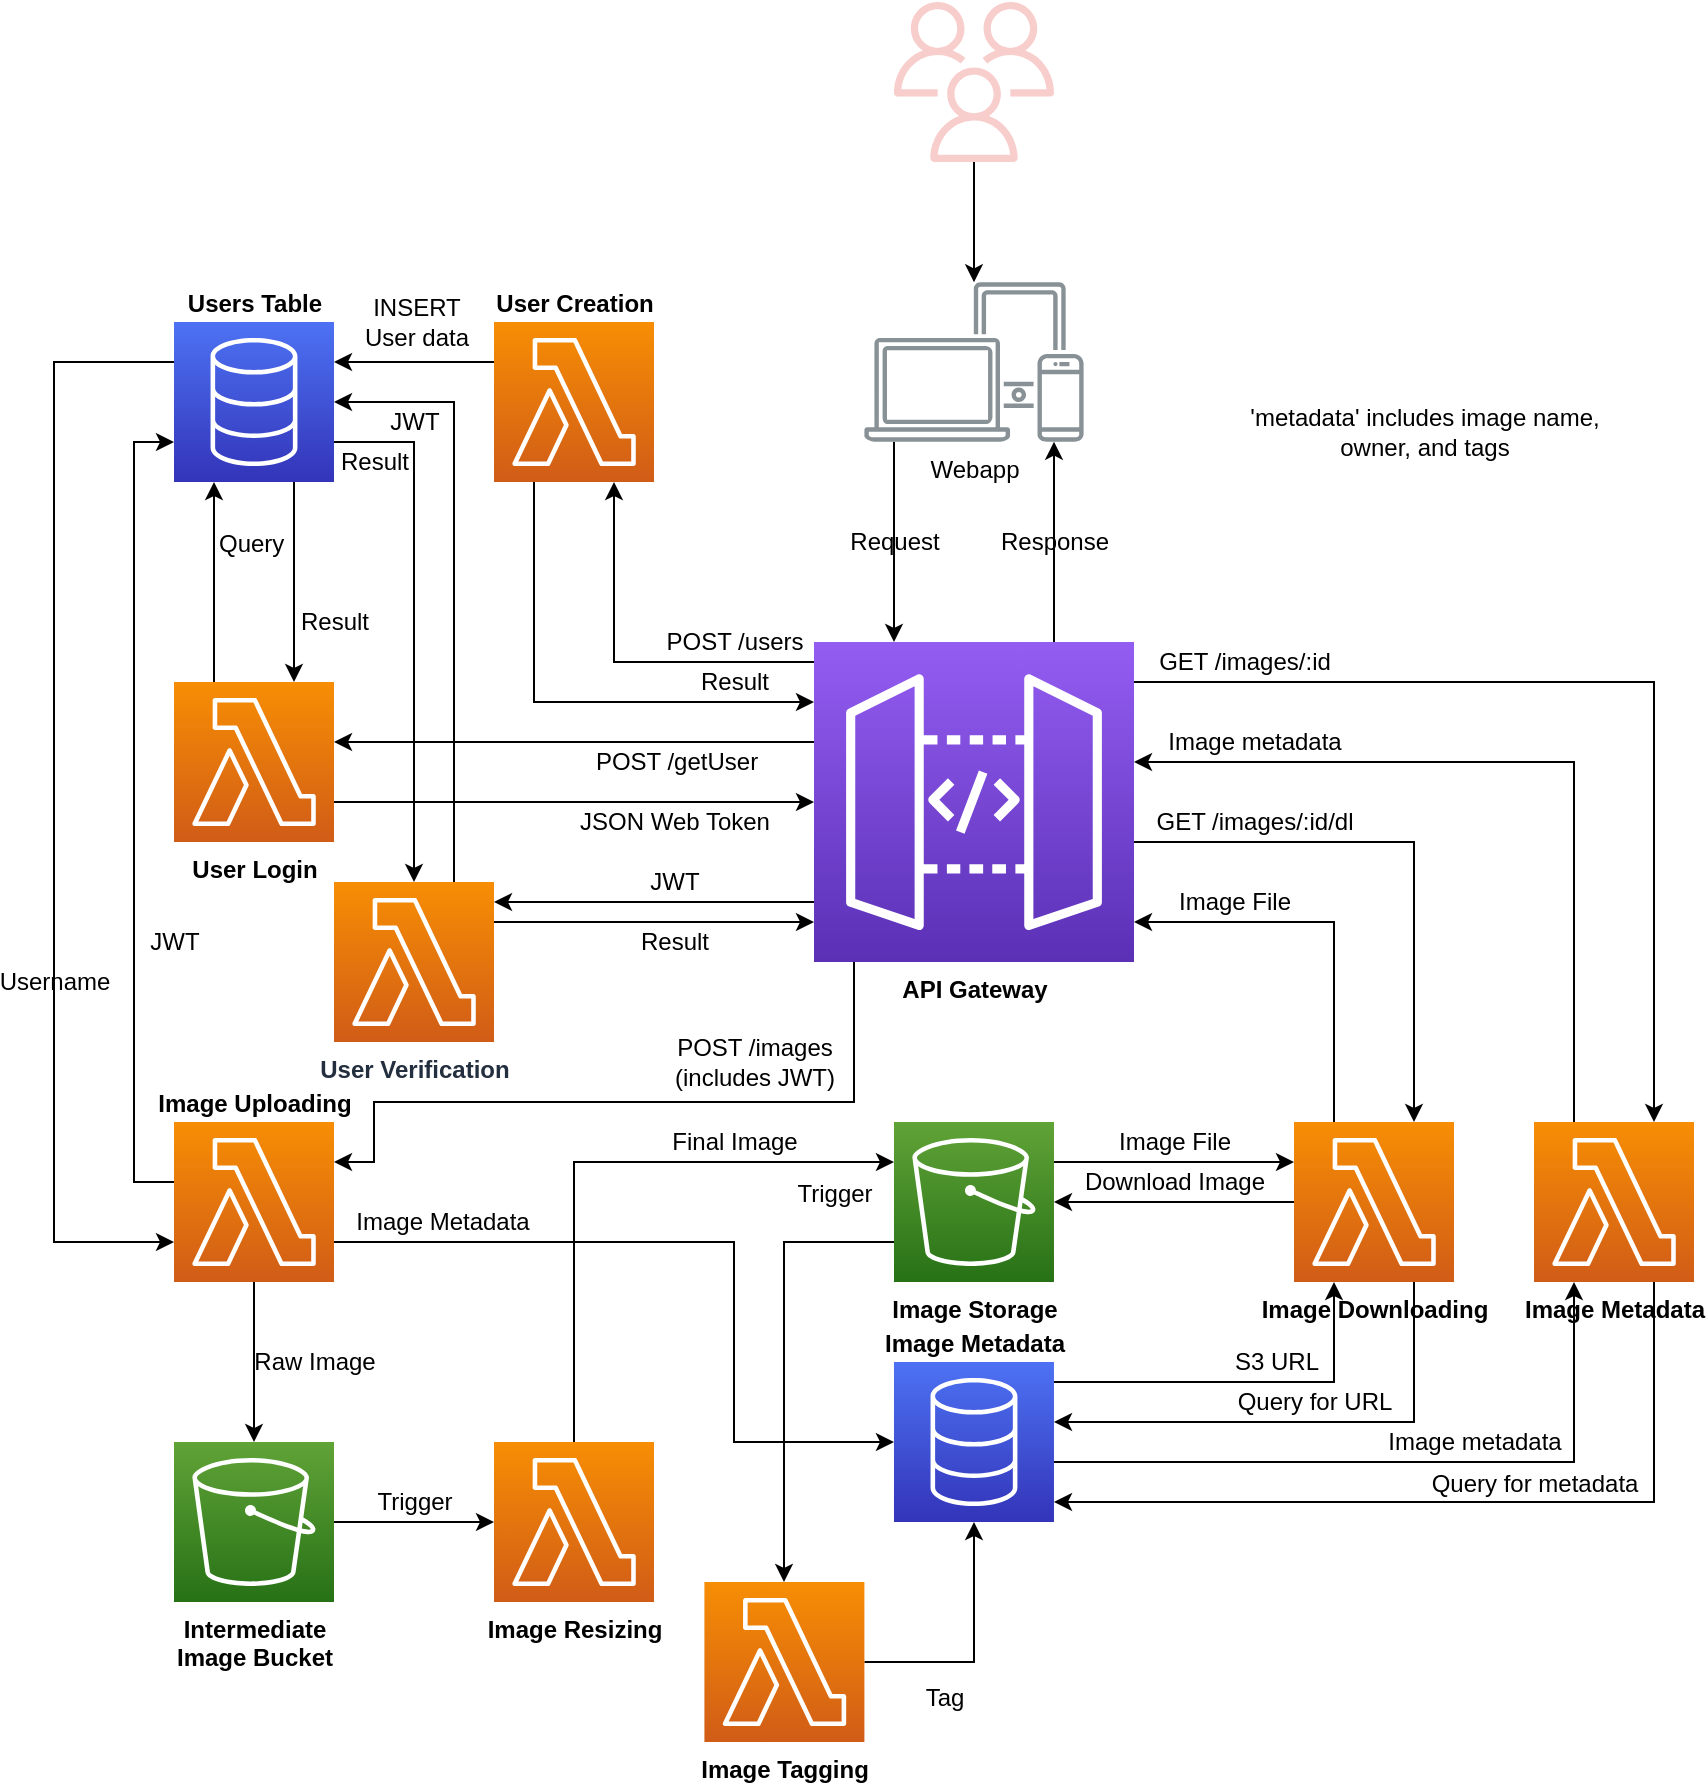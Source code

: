 <mxfile version="12.9.9" type="device"><diagram id="7Du69-jVNX1Y7vIBO8Hc" name="Page-1"><mxGraphModel dx="2488" dy="974" grid="1" gridSize="10" guides="1" tooltips="1" connect="1" arrows="1" fold="1" page="1" pageScale="1" pageWidth="850" pageHeight="1100" math="0" shadow="0"><root><mxCell id="0"/><mxCell id="1" parent="0"/><mxCell id="g-Wvfsp9R6SnlQRHuXe3-6" style="edgeStyle=orthogonalEdgeStyle;rounded=0;orthogonalLoop=1;jettySize=auto;html=1;fontColor=#000000;labelBackgroundColor=none;" parent="1" source="g-Wvfsp9R6SnlQRHuXe3-1" target="g-Wvfsp9R6SnlQRHuXe3-3" edge="1"><mxGeometry relative="1" as="geometry"><Array as="points"><mxPoint x="480" y="270"/><mxPoint x="480" y="270"/></Array></mxGeometry></mxCell><mxCell id="g-Wvfsp9R6SnlQRHuXe3-8" value="Response" style="text;html=1;align=center;verticalAlign=middle;resizable=0;points=[];labelBackgroundColor=none;fontColor=#000000;" parent="g-Wvfsp9R6SnlQRHuXe3-6" vertex="1" connectable="0"><mxGeometry x="0.238" y="-1" relative="1" as="geometry"><mxPoint x="-1" y="12" as="offset"/></mxGeometry></mxCell><mxCell id="g-Wvfsp9R6SnlQRHuXe3-68" style="edgeStyle=orthogonalEdgeStyle;rounded=0;orthogonalLoop=1;jettySize=auto;html=1;fontColor=#000000;labelBackgroundColor=none;" parent="1" source="g-Wvfsp9R6SnlQRHuXe3-1" target="g-Wvfsp9R6SnlQRHuXe3-67" edge="1"><mxGeometry relative="1" as="geometry"><Array as="points"><mxPoint x="660" y="420"/></Array></mxGeometry></mxCell><mxCell id="g-Wvfsp9R6SnlQRHuXe3-69" value="GET /images/:id/dl" style="text;html=1;align=center;verticalAlign=middle;resizable=0;points=[];labelBackgroundColor=none;fontColor=#000000;" parent="g-Wvfsp9R6SnlQRHuXe3-68" vertex="1" connectable="0"><mxGeometry x="-0.385" y="-3" relative="1" as="geometry"><mxPoint x="-25.83" y="-13" as="offset"/></mxGeometry></mxCell><mxCell id="g-Wvfsp9R6SnlQRHuXe3-84" style="edgeStyle=orthogonalEdgeStyle;rounded=0;orthogonalLoop=1;jettySize=auto;html=1;fontColor=#000000;labelBackgroundColor=none;" parent="1" source="g-Wvfsp9R6SnlQRHuXe3-1" target="g-Wvfsp9R6SnlQRHuXe3-83" edge="1"><mxGeometry relative="1" as="geometry"><Array as="points"><mxPoint x="780" y="340"/></Array></mxGeometry></mxCell><mxCell id="g-Wvfsp9R6SnlQRHuXe3-86" value="GET /images/:id" style="text;html=1;align=center;verticalAlign=middle;resizable=0;points=[];labelBackgroundColor=none;fontColor=#000000;" parent="g-Wvfsp9R6SnlQRHuXe3-84" vertex="1" connectable="0"><mxGeometry x="-0.781" y="3" relative="1" as="geometry"><mxPoint x="1.79" y="-7" as="offset"/></mxGeometry></mxCell><mxCell id="g-Wvfsp9R6SnlQRHuXe3-101" style="edgeStyle=orthogonalEdgeStyle;rounded=0;orthogonalLoop=1;jettySize=auto;html=1;fontColor=#000000;labelBackgroundColor=none;" parent="1" source="g-Wvfsp9R6SnlQRHuXe3-1" target="g-Wvfsp9R6SnlQRHuXe3-98" edge="1"><mxGeometry relative="1" as="geometry"><Array as="points"><mxPoint x="260" y="330"/></Array></mxGeometry></mxCell><mxCell id="g-Wvfsp9R6SnlQRHuXe3-102" value="POST /users" style="text;html=1;align=center;verticalAlign=middle;resizable=0;points=[];labelBackgroundColor=none;fontColor=#000000;" parent="g-Wvfsp9R6SnlQRHuXe3-101" vertex="1" connectable="0"><mxGeometry x="-0.154" y="2" relative="1" as="geometry"><mxPoint x="39.99" y="-12" as="offset"/></mxGeometry></mxCell><mxCell id="edbISUCWvw9NRKSVkQlJ-4" style="edgeStyle=orthogonalEdgeStyle;rounded=0;orthogonalLoop=1;jettySize=auto;html=1;fontColor=#000000;" parent="1" source="g-Wvfsp9R6SnlQRHuXe3-1" target="g-Wvfsp9R6SnlQRHuXe3-9" edge="1"><mxGeometry relative="1" as="geometry"><Array as="points"><mxPoint x="380" y="550"/><mxPoint x="140" y="550"/><mxPoint x="140" y="580"/></Array></mxGeometry></mxCell><mxCell id="edbISUCWvw9NRKSVkQlJ-5" value="POST /images&lt;br&gt;(includes JWT)" style="text;html=1;align=center;verticalAlign=middle;resizable=0;points=[];fontColor=#000000;" parent="edbISUCWvw9NRKSVkQlJ-4" vertex="1" connectable="0"><mxGeometry x="-0.326" y="4" relative="1" as="geometry"><mxPoint x="1" y="-24" as="offset"/></mxGeometry></mxCell><mxCell id="WkDZLlCLhEj029BzNCaT-4" style="edgeStyle=orthogonalEdgeStyle;rounded=0;orthogonalLoop=1;jettySize=auto;html=1;" edge="1" parent="1" source="g-Wvfsp9R6SnlQRHuXe3-1" target="g-Wvfsp9R6SnlQRHuXe3-99"><mxGeometry relative="1" as="geometry"><Array as="points"><mxPoint x="240" y="370"/><mxPoint x="240" y="370"/></Array></mxGeometry></mxCell><mxCell id="WkDZLlCLhEj029BzNCaT-5" value="POST /getUser" style="text;html=1;align=center;verticalAlign=middle;resizable=0;points=[];" vertex="1" connectable="0" parent="WkDZLlCLhEj029BzNCaT-4"><mxGeometry x="0.292" y="3" relative="1" as="geometry"><mxPoint x="85.29" y="7" as="offset"/></mxGeometry></mxCell><mxCell id="WkDZLlCLhEj029BzNCaT-20" style="edgeStyle=orthogonalEdgeStyle;rounded=0;orthogonalLoop=1;jettySize=auto;html=1;" edge="1" parent="1" source="g-Wvfsp9R6SnlQRHuXe3-1" target="WkDZLlCLhEj029BzNCaT-17"><mxGeometry relative="1" as="geometry"><Array as="points"><mxPoint x="240" y="450"/><mxPoint x="240" y="450"/></Array></mxGeometry></mxCell><mxCell id="WkDZLlCLhEj029BzNCaT-21" value="JWT" style="text;html=1;align=center;verticalAlign=middle;resizable=0;points=[];" vertex="1" connectable="0" parent="WkDZLlCLhEj029BzNCaT-20"><mxGeometry x="0.5" y="17" relative="1" as="geometry"><mxPoint x="50" y="-27" as="offset"/></mxGeometry></mxCell><mxCell id="g-Wvfsp9R6SnlQRHuXe3-1" value="&lt;b&gt;API Gateway&lt;/b&gt;" style="outlineConnect=0;fontColor=#000000;gradientColor=#945DF2;gradientDirection=north;fillColor=#5A30B5;strokeColor=#ffffff;dashed=0;verticalLabelPosition=bottom;verticalAlign=top;align=center;html=1;fontSize=12;fontStyle=0;aspect=fixed;shape=mxgraph.aws4.resourceIcon;resIcon=mxgraph.aws4.api_gateway;labelBackgroundColor=none;" parent="1" vertex="1"><mxGeometry x="360" y="320" width="160" height="160" as="geometry"/></mxCell><mxCell id="g-Wvfsp9R6SnlQRHuXe3-4" style="edgeStyle=orthogonalEdgeStyle;rounded=0;orthogonalLoop=1;jettySize=auto;html=1;fontColor=#000000;labelBackgroundColor=none;" parent="1" source="g-Wvfsp9R6SnlQRHuXe3-2" target="g-Wvfsp9R6SnlQRHuXe3-3" edge="1"><mxGeometry relative="1" as="geometry"/></mxCell><mxCell id="g-Wvfsp9R6SnlQRHuXe3-2" value="" style="outlineConnect=0;fillColor=#f8cecc;strokeColor=#b85450;dashed=0;verticalLabelPosition=bottom;verticalAlign=top;align=center;html=1;fontSize=12;fontStyle=0;aspect=fixed;pointerEvents=1;shape=mxgraph.aws4.users;labelBackgroundColor=none;fontColor=#000000;" parent="1" vertex="1"><mxGeometry x="400" width="80" height="80" as="geometry"/></mxCell><mxCell id="g-Wvfsp9R6SnlQRHuXe3-5" style="edgeStyle=orthogonalEdgeStyle;rounded=0;orthogonalLoop=1;jettySize=auto;html=1;fontColor=#000000;labelBackgroundColor=none;" parent="1" source="g-Wvfsp9R6SnlQRHuXe3-3" target="g-Wvfsp9R6SnlQRHuXe3-1" edge="1"><mxGeometry relative="1" as="geometry"><Array as="points"><mxPoint x="400" y="270"/><mxPoint x="400" y="270"/></Array></mxGeometry></mxCell><mxCell id="g-Wvfsp9R6SnlQRHuXe3-7" value="Request" style="text;html=1;align=center;verticalAlign=middle;resizable=0;points=[];labelBackgroundColor=none;fontColor=#000000;" parent="g-Wvfsp9R6SnlQRHuXe3-5" vertex="1" connectable="0"><mxGeometry x="0.001" y="-11" relative="1" as="geometry"><mxPoint x="11" y="0.14" as="offset"/></mxGeometry></mxCell><mxCell id="g-Wvfsp9R6SnlQRHuXe3-3" value="Webapp" style="outlineConnect=0;gradientColor=none;fontColor=#000000;strokeColor=none;fillColor=#879196;dashed=0;verticalLabelPosition=bottom;verticalAlign=top;align=center;html=1;fontSize=12;fontStyle=0;aspect=fixed;shape=mxgraph.aws4.illustration_devices;pointerEvents=1;labelBackgroundColor=none;" parent="1" vertex="1"><mxGeometry x="385.2" y="140" width="109.59" height="80" as="geometry"/></mxCell><mxCell id="edbISUCWvw9NRKSVkQlJ-6" style="edgeStyle=orthogonalEdgeStyle;rounded=0;orthogonalLoop=1;jettySize=auto;html=1;fontColor=#000000;" parent="1" source="g-Wvfsp9R6SnlQRHuXe3-9" target="edbISUCWvw9NRKSVkQlJ-2" edge="1"><mxGeometry relative="1" as="geometry"/></mxCell><mxCell id="edbISUCWvw9NRKSVkQlJ-7" value="Raw Image" style="text;html=1;align=center;verticalAlign=middle;resizable=0;points=[];fontColor=#000000;" parent="edbISUCWvw9NRKSVkQlJ-6" vertex="1" connectable="0"><mxGeometry x="-0.211" relative="1" as="geometry"><mxPoint x="30" y="8" as="offset"/></mxGeometry></mxCell><mxCell id="edbISUCWvw9NRKSVkQlJ-14" style="edgeStyle=orthogonalEdgeStyle;rounded=0;orthogonalLoop=1;jettySize=auto;html=1;fontColor=#000000;" parent="1" source="g-Wvfsp9R6SnlQRHuXe3-9" target="g-Wvfsp9R6SnlQRHuXe3-43" edge="1"><mxGeometry relative="1" as="geometry"><Array as="points"><mxPoint x="320" y="620"/><mxPoint x="320" y="720"/></Array></mxGeometry></mxCell><mxCell id="edbISUCWvw9NRKSVkQlJ-15" value="Image Metadata" style="text;html=1;align=center;verticalAlign=middle;resizable=0;points=[];fontColor=#000000;" parent="edbISUCWvw9NRKSVkQlJ-14" vertex="1" connectable="0"><mxGeometry x="-0.718" y="2" relative="1" as="geometry"><mxPoint y="-8.03" as="offset"/></mxGeometry></mxCell><mxCell id="WkDZLlCLhEj029BzNCaT-8" style="edgeStyle=orthogonalEdgeStyle;rounded=0;orthogonalLoop=1;jettySize=auto;html=1;" edge="1" parent="1" source="g-Wvfsp9R6SnlQRHuXe3-9" target="g-Wvfsp9R6SnlQRHuXe3-100"><mxGeometry relative="1" as="geometry"><Array as="points"><mxPoint x="20" y="590"/><mxPoint x="20" y="220"/></Array></mxGeometry></mxCell><mxCell id="WkDZLlCLhEj029BzNCaT-9" value="JWT" style="text;html=1;align=center;verticalAlign=middle;resizable=0;points=[];" vertex="1" connectable="0" parent="WkDZLlCLhEj029BzNCaT-8"><mxGeometry x="-0.323" y="-2" relative="1" as="geometry"><mxPoint x="18" y="-1" as="offset"/></mxGeometry></mxCell><mxCell id="g-Wvfsp9R6SnlQRHuXe3-9" value="Image Uploading" style="outlineConnect=0;fontColor=#000000;gradientColor=#F78E04;gradientDirection=north;fillColor=#D05C17;strokeColor=#ffffff;dashed=0;verticalLabelPosition=top;verticalAlign=bottom;align=center;html=1;fontSize=12;fontStyle=1;aspect=fixed;shape=mxgraph.aws4.resourceIcon;resIcon=mxgraph.aws4.lambda;labelPosition=center;labelBackgroundColor=none;" parent="1" vertex="1"><mxGeometry x="40" y="560" width="80" height="80" as="geometry"/></mxCell><mxCell id="g-Wvfsp9R6SnlQRHuXe3-81" style="edgeStyle=orthogonalEdgeStyle;rounded=0;orthogonalLoop=1;jettySize=auto;html=1;fontColor=#000000;labelBackgroundColor=none;" parent="1" source="g-Wvfsp9R6SnlQRHuXe3-42" target="g-Wvfsp9R6SnlQRHuXe3-67" edge="1"><mxGeometry relative="1" as="geometry"><Array as="points"><mxPoint x="540" y="580"/><mxPoint x="540" y="580"/></Array></mxGeometry></mxCell><mxCell id="g-Wvfsp9R6SnlQRHuXe3-82" value="Image File" style="text;html=1;align=center;verticalAlign=middle;resizable=0;points=[];labelBackgroundColor=none;fontColor=#000000;" parent="g-Wvfsp9R6SnlQRHuXe3-81" vertex="1" connectable="0"><mxGeometry x="0.306" y="-4" relative="1" as="geometry"><mxPoint x="-18.32" y="-14" as="offset"/></mxGeometry></mxCell><mxCell id="edbISUCWvw9NRKSVkQlJ-16" style="edgeStyle=orthogonalEdgeStyle;rounded=0;orthogonalLoop=1;jettySize=auto;html=1;fontColor=#000000;" parent="1" source="g-Wvfsp9R6SnlQRHuXe3-42" target="g-Wvfsp9R6SnlQRHuXe3-54" edge="1"><mxGeometry relative="1" as="geometry"><Array as="points"><mxPoint x="345" y="620"/></Array></mxGeometry></mxCell><mxCell id="edbISUCWvw9NRKSVkQlJ-17" value="Trigger" style="text;html=1;align=center;verticalAlign=middle;resizable=0;points=[];fontColor=#000000;" parent="edbISUCWvw9NRKSVkQlJ-16" vertex="1" connectable="0"><mxGeometry x="-0.448" y="-1" relative="1" as="geometry"><mxPoint x="26" y="-31.01" as="offset"/></mxGeometry></mxCell><mxCell id="g-Wvfsp9R6SnlQRHuXe3-42" value="Image Storage" style="outlineConnect=0;fontColor=#000000;gradientColor=#60A337;gradientDirection=north;fillColor=#277116;strokeColor=#ffffff;dashed=0;verticalLabelPosition=bottom;verticalAlign=top;align=center;html=1;fontSize=12;fontStyle=1;aspect=fixed;shape=mxgraph.aws4.resourceIcon;resIcon=mxgraph.aws4.s3;labelBackgroundColor=none;" parent="1" vertex="1"><mxGeometry x="399.99" y="560" width="80" height="80" as="geometry"/></mxCell><mxCell id="g-Wvfsp9R6SnlQRHuXe3-77" style="edgeStyle=orthogonalEdgeStyle;rounded=0;orthogonalLoop=1;jettySize=auto;html=1;fontColor=#000000;labelBackgroundColor=none;" parent="1" source="g-Wvfsp9R6SnlQRHuXe3-43" target="g-Wvfsp9R6SnlQRHuXe3-67" edge="1"><mxGeometry relative="1" as="geometry"><Array as="points"><mxPoint x="620" y="690"/></Array></mxGeometry></mxCell><mxCell id="g-Wvfsp9R6SnlQRHuXe3-89" value="S3 URL" style="text;html=1;align=center;verticalAlign=middle;resizable=0;points=[];labelBackgroundColor=none;fontColor=#000000;" parent="g-Wvfsp9R6SnlQRHuXe3-77" vertex="1" connectable="0"><mxGeometry x="0.169" relative="1" as="geometry"><mxPoint y="-10" as="offset"/></mxGeometry></mxCell><mxCell id="g-Wvfsp9R6SnlQRHuXe3-94" style="edgeStyle=orthogonalEdgeStyle;rounded=0;orthogonalLoop=1;jettySize=auto;html=1;fontColor=#000000;labelBackgroundColor=none;" parent="1" source="g-Wvfsp9R6SnlQRHuXe3-43" target="g-Wvfsp9R6SnlQRHuXe3-83" edge="1"><mxGeometry relative="1" as="geometry"><Array as="points"><mxPoint x="740" y="730"/></Array></mxGeometry></mxCell><mxCell id="g-Wvfsp9R6SnlQRHuXe3-96" value="Image metadata" style="text;html=1;align=center;verticalAlign=middle;resizable=0;points=[];labelBackgroundColor=none;fontColor=#000000;" parent="g-Wvfsp9R6SnlQRHuXe3-94" vertex="1" connectable="0"><mxGeometry x="0.308" y="2" relative="1" as="geometry"><mxPoint x="-18.99" y="-8" as="offset"/></mxGeometry></mxCell><mxCell id="g-Wvfsp9R6SnlQRHuXe3-43" value="Image Metadata" style="outlineConnect=0;fontColor=#000000;gradientColor=#4D72F3;gradientDirection=north;fillColor=#3334B9;strokeColor=#ffffff;dashed=0;verticalLabelPosition=top;verticalAlign=bottom;align=center;html=1;fontSize=12;fontStyle=1;aspect=fixed;shape=mxgraph.aws4.resourceIcon;resIcon=mxgraph.aws4.database;labelPosition=center;labelBackgroundColor=none;" parent="1" vertex="1"><mxGeometry x="399.99" y="680" width="80" height="80" as="geometry"/></mxCell><mxCell id="WkDZLlCLhEj029BzNCaT-14" style="edgeStyle=orthogonalEdgeStyle;rounded=0;orthogonalLoop=1;jettySize=auto;html=1;" edge="1" parent="1" source="g-Wvfsp9R6SnlQRHuXe3-54" target="g-Wvfsp9R6SnlQRHuXe3-43"><mxGeometry relative="1" as="geometry"/></mxCell><mxCell id="WkDZLlCLhEj029BzNCaT-16" value="Tag" style="text;html=1;align=center;verticalAlign=middle;resizable=0;points=[];" vertex="1" connectable="0" parent="WkDZLlCLhEj029BzNCaT-14"><mxGeometry x="0.096" y="-4" relative="1" as="geometry"><mxPoint x="-19" y="31.2" as="offset"/></mxGeometry></mxCell><mxCell id="g-Wvfsp9R6SnlQRHuXe3-54" value="Image Tagging" style="outlineConnect=0;fontColor=#000000;gradientColor=#F78E04;gradientDirection=north;fillColor=#D05C17;strokeColor=#ffffff;dashed=0;verticalLabelPosition=bottom;verticalAlign=top;align=center;html=1;fontSize=12;fontStyle=1;aspect=fixed;shape=mxgraph.aws4.resourceIcon;resIcon=mxgraph.aws4.lambda;labelBackgroundColor=none;" parent="1" vertex="1"><mxGeometry x="305.2" y="790" width="80" height="80" as="geometry"/></mxCell><mxCell id="g-Wvfsp9R6SnlQRHuXe3-70" style="edgeStyle=orthogonalEdgeStyle;rounded=0;orthogonalLoop=1;jettySize=auto;html=1;fontColor=#000000;labelBackgroundColor=none;" parent="1" source="g-Wvfsp9R6SnlQRHuXe3-67" target="g-Wvfsp9R6SnlQRHuXe3-1" edge="1"><mxGeometry relative="1" as="geometry"><Array as="points"><mxPoint x="620" y="460"/></Array></mxGeometry></mxCell><mxCell id="g-Wvfsp9R6SnlQRHuXe3-73" value="Image File" style="text;html=1;align=center;verticalAlign=middle;resizable=0;points=[];labelBackgroundColor=none;fontColor=#000000;" parent="g-Wvfsp9R6SnlQRHuXe3-70" vertex="1" connectable="0"><mxGeometry x="0.642" y="-1" relative="1" as="geometry"><mxPoint x="14" y="-9" as="offset"/></mxGeometry></mxCell><mxCell id="g-Wvfsp9R6SnlQRHuXe3-74" style="edgeStyle=orthogonalEdgeStyle;rounded=0;orthogonalLoop=1;jettySize=auto;html=1;fontColor=#000000;labelBackgroundColor=none;" parent="1" source="g-Wvfsp9R6SnlQRHuXe3-67" target="g-Wvfsp9R6SnlQRHuXe3-43" edge="1"><mxGeometry relative="1" as="geometry"><Array as="points"><mxPoint x="660" y="710"/></Array></mxGeometry></mxCell><mxCell id="g-Wvfsp9R6SnlQRHuXe3-90" value="Query for URL" style="text;html=1;align=center;verticalAlign=middle;resizable=0;points=[];labelBackgroundColor=none;fontColor=#000000;" parent="g-Wvfsp9R6SnlQRHuXe3-74" vertex="1" connectable="0"><mxGeometry x="-0.448" y="-20" relative="1" as="geometry"><mxPoint x="-30" y="-9" as="offset"/></mxGeometry></mxCell><mxCell id="g-Wvfsp9R6SnlQRHuXe3-79" style="edgeStyle=orthogonalEdgeStyle;rounded=0;orthogonalLoop=1;jettySize=auto;html=1;fontColor=#000000;labelBackgroundColor=none;" parent="1" source="g-Wvfsp9R6SnlQRHuXe3-67" target="g-Wvfsp9R6SnlQRHuXe3-42" edge="1"><mxGeometry relative="1" as="geometry"><Array as="points"><mxPoint x="540" y="600"/><mxPoint x="540" y="600"/></Array></mxGeometry></mxCell><mxCell id="g-Wvfsp9R6SnlQRHuXe3-80" value="Download Image" style="text;html=1;align=center;verticalAlign=middle;resizable=0;points=[];labelBackgroundColor=none;fontColor=#000000;" parent="g-Wvfsp9R6SnlQRHuXe3-79" vertex="1" connectable="0"><mxGeometry x="0.375" y="3" relative="1" as="geometry"><mxPoint x="22.5" y="-13" as="offset"/></mxGeometry></mxCell><mxCell id="g-Wvfsp9R6SnlQRHuXe3-67" value="Image Downloading" style="outlineConnect=0;fontColor=#000000;gradientColor=#F78E04;gradientDirection=north;fillColor=#D05C17;strokeColor=#ffffff;dashed=0;verticalLabelPosition=bottom;verticalAlign=top;align=center;html=1;fontSize=12;fontStyle=1;aspect=fixed;shape=mxgraph.aws4.resourceIcon;resIcon=mxgraph.aws4.lambda;labelBackgroundColor=none;" parent="1" vertex="1"><mxGeometry x="600" y="560" width="80" height="80" as="geometry"/></mxCell><mxCell id="g-Wvfsp9R6SnlQRHuXe3-85" style="edgeStyle=orthogonalEdgeStyle;rounded=0;orthogonalLoop=1;jettySize=auto;html=1;fontColor=#000000;labelBackgroundColor=none;" parent="1" source="g-Wvfsp9R6SnlQRHuXe3-83" target="g-Wvfsp9R6SnlQRHuXe3-1" edge="1"><mxGeometry relative="1" as="geometry"><Array as="points"><mxPoint x="740" y="380"/></Array></mxGeometry></mxCell><mxCell id="g-Wvfsp9R6SnlQRHuXe3-87" value="Image metadata" style="text;html=1;align=center;verticalAlign=middle;resizable=0;points=[];labelBackgroundColor=none;fontColor=#000000;" parent="g-Wvfsp9R6SnlQRHuXe3-85" vertex="1" connectable="0"><mxGeometry x="0.7" y="3" relative="1" as="geometry"><mxPoint y="-13" as="offset"/></mxGeometry></mxCell><mxCell id="g-Wvfsp9R6SnlQRHuXe3-91" style="edgeStyle=orthogonalEdgeStyle;rounded=0;orthogonalLoop=1;jettySize=auto;html=1;fontColor=#000000;labelBackgroundColor=none;" parent="1" source="g-Wvfsp9R6SnlQRHuXe3-83" target="g-Wvfsp9R6SnlQRHuXe3-43" edge="1"><mxGeometry relative="1" as="geometry"><Array as="points"><mxPoint x="780" y="750"/></Array></mxGeometry></mxCell><mxCell id="g-Wvfsp9R6SnlQRHuXe3-93" value="Query for metadata" style="text;html=1;align=center;verticalAlign=middle;resizable=0;points=[];labelBackgroundColor=none;fontColor=#000000;" parent="g-Wvfsp9R6SnlQRHuXe3-91" vertex="1" connectable="0"><mxGeometry x="-0.52" y="-77" relative="1" as="geometry"><mxPoint x="17" y="2" as="offset"/></mxGeometry></mxCell><mxCell id="g-Wvfsp9R6SnlQRHuXe3-83" value="Image Metadata" style="outlineConnect=0;fontColor=#000000;gradientColor=#F78E04;gradientDirection=north;fillColor=#D05C17;strokeColor=#ffffff;dashed=0;verticalLabelPosition=bottom;verticalAlign=top;align=center;html=1;fontSize=12;fontStyle=1;aspect=fixed;shape=mxgraph.aws4.resourceIcon;resIcon=mxgraph.aws4.lambda;labelBackgroundColor=none;" parent="1" vertex="1"><mxGeometry x="720" y="560" width="80" height="80" as="geometry"/></mxCell><mxCell id="g-Wvfsp9R6SnlQRHuXe3-97" value="'metadata' includes image name,&lt;br&gt;owner, and tags" style="text;html=1;align=center;verticalAlign=middle;resizable=0;points=[];autosize=1;fontColor=#000000;labelBackgroundColor=none;" parent="1" vertex="1"><mxGeometry x="570" y="200" width="190" height="30" as="geometry"/></mxCell><mxCell id="g-Wvfsp9R6SnlQRHuXe3-103" style="edgeStyle=orthogonalEdgeStyle;rounded=0;orthogonalLoop=1;jettySize=auto;html=1;fontColor=#000000;labelBackgroundColor=none;" parent="1" source="g-Wvfsp9R6SnlQRHuXe3-98" target="g-Wvfsp9R6SnlQRHuXe3-1" edge="1"><mxGeometry relative="1" as="geometry"><Array as="points"><mxPoint x="220" y="350"/></Array></mxGeometry></mxCell><mxCell id="g-Wvfsp9R6SnlQRHuXe3-105" value="Result" style="text;html=1;align=center;verticalAlign=middle;resizable=0;points=[];labelBackgroundColor=none;fontColor=#000000;" parent="g-Wvfsp9R6SnlQRHuXe3-103" vertex="1" connectable="0"><mxGeometry x="0.0" y="38" relative="1" as="geometry"><mxPoint x="84.99" y="28" as="offset"/></mxGeometry></mxCell><mxCell id="g-Wvfsp9R6SnlQRHuXe3-106" style="edgeStyle=orthogonalEdgeStyle;rounded=0;orthogonalLoop=1;jettySize=auto;html=1;fontColor=#000000;labelBackgroundColor=none;" parent="1" source="g-Wvfsp9R6SnlQRHuXe3-98" target="g-Wvfsp9R6SnlQRHuXe3-100" edge="1"><mxGeometry relative="1" as="geometry"><Array as="points"><mxPoint x="160" y="180"/><mxPoint x="160" y="180"/></Array></mxGeometry></mxCell><mxCell id="g-Wvfsp9R6SnlQRHuXe3-107" value="INSERT&lt;br&gt;User data" style="text;html=1;align=center;verticalAlign=middle;resizable=0;points=[];labelBackgroundColor=none;fontColor=#000000;" parent="g-Wvfsp9R6SnlQRHuXe3-106" vertex="1" connectable="0"><mxGeometry x="0.218" y="2" relative="1" as="geometry"><mxPoint x="9" y="-22" as="offset"/></mxGeometry></mxCell><mxCell id="g-Wvfsp9R6SnlQRHuXe3-98" value="User Creation" style="outlineConnect=0;fontColor=#000000;gradientColor=#F78E04;gradientDirection=north;fillColor=#D05C17;strokeColor=#ffffff;dashed=0;verticalLabelPosition=top;verticalAlign=bottom;align=center;html=1;fontSize=12;fontStyle=1;aspect=fixed;shape=mxgraph.aws4.resourceIcon;resIcon=mxgraph.aws4.lambda;labelPosition=center;labelBackgroundColor=none;" parent="1" vertex="1"><mxGeometry x="200" y="160" width="80" height="80" as="geometry"/></mxCell><mxCell id="g-Wvfsp9R6SnlQRHuXe3-112" style="edgeStyle=orthogonalEdgeStyle;rounded=0;orthogonalLoop=1;jettySize=auto;html=1;fontColor=#000000;labelBackgroundColor=none;" parent="1" source="g-Wvfsp9R6SnlQRHuXe3-99" target="g-Wvfsp9R6SnlQRHuXe3-100" edge="1"><mxGeometry relative="1" as="geometry"><Array as="points"><mxPoint x="60" y="290"/><mxPoint x="60" y="290"/></Array></mxGeometry></mxCell><mxCell id="g-Wvfsp9R6SnlQRHuXe3-113" value="Query&amp;nbsp;" style="text;html=1;align=center;verticalAlign=middle;resizable=0;points=[];labelBackgroundColor=none;fontColor=#000000;" parent="g-Wvfsp9R6SnlQRHuXe3-112" vertex="1" connectable="0"><mxGeometry x="0.334" y="-1" relative="1" as="geometry"><mxPoint x="19" y="-3.0" as="offset"/></mxGeometry></mxCell><mxCell id="WkDZLlCLhEj029BzNCaT-6" style="edgeStyle=orthogonalEdgeStyle;rounded=0;orthogonalLoop=1;jettySize=auto;html=1;" edge="1" parent="1" source="g-Wvfsp9R6SnlQRHuXe3-99" target="g-Wvfsp9R6SnlQRHuXe3-1"><mxGeometry relative="1" as="geometry"><Array as="points"><mxPoint x="240" y="400"/><mxPoint x="240" y="400"/></Array></mxGeometry></mxCell><mxCell id="WkDZLlCLhEj029BzNCaT-7" value="JSON Web Token" style="text;html=1;align=center;verticalAlign=middle;resizable=0;points=[];" vertex="1" connectable="0" parent="WkDZLlCLhEj029BzNCaT-6"><mxGeometry y="-46" relative="1" as="geometry"><mxPoint x="50" y="-36" as="offset"/></mxGeometry></mxCell><mxCell id="g-Wvfsp9R6SnlQRHuXe3-99" value="User Login" style="outlineConnect=0;fontColor=#000000;gradientColor=#F78E04;gradientDirection=north;fillColor=#D05C17;strokeColor=#ffffff;dashed=0;verticalLabelPosition=bottom;verticalAlign=top;align=center;html=1;fontSize=12;fontStyle=1;aspect=fixed;shape=mxgraph.aws4.resourceIcon;resIcon=mxgraph.aws4.lambda;labelBackgroundColor=none;labelPosition=center;" parent="1" vertex="1"><mxGeometry x="40" y="340" width="80" height="80" as="geometry"/></mxCell><mxCell id="g-Wvfsp9R6SnlQRHuXe3-114" style="edgeStyle=orthogonalEdgeStyle;rounded=0;orthogonalLoop=1;jettySize=auto;html=1;fontColor=#000000;labelBackgroundColor=none;" parent="1" source="g-Wvfsp9R6SnlQRHuXe3-100" target="g-Wvfsp9R6SnlQRHuXe3-99" edge="1"><mxGeometry relative="1" as="geometry"><Array as="points"><mxPoint x="100" y="290"/><mxPoint x="100" y="290"/></Array></mxGeometry></mxCell><mxCell id="g-Wvfsp9R6SnlQRHuXe3-115" value="Result" style="text;html=1;align=center;verticalAlign=middle;resizable=0;points=[];labelBackgroundColor=none;fontColor=#000000;" parent="g-Wvfsp9R6SnlQRHuXe3-114" vertex="1" connectable="0"><mxGeometry x="0.294" relative="1" as="geometry"><mxPoint x="20" y="5" as="offset"/></mxGeometry></mxCell><mxCell id="WkDZLlCLhEj029BzNCaT-10" style="edgeStyle=orthogonalEdgeStyle;rounded=0;orthogonalLoop=1;jettySize=auto;html=1;" edge="1" parent="1" source="g-Wvfsp9R6SnlQRHuXe3-100" target="g-Wvfsp9R6SnlQRHuXe3-9"><mxGeometry relative="1" as="geometry"><Array as="points"><mxPoint x="-20" y="180"/><mxPoint x="-20" y="620"/></Array></mxGeometry></mxCell><mxCell id="WkDZLlCLhEj029BzNCaT-11" value="Username" style="text;html=1;align=center;verticalAlign=middle;resizable=0;points=[];" vertex="1" connectable="0" parent="WkDZLlCLhEj029BzNCaT-10"><mxGeometry x="0.307" y="3" relative="1" as="geometry"><mxPoint x="-3" y="3.95" as="offset"/></mxGeometry></mxCell><mxCell id="WkDZLlCLhEj029BzNCaT-25" style="edgeStyle=orthogonalEdgeStyle;rounded=0;orthogonalLoop=1;jettySize=auto;html=1;" edge="1" parent="1" source="g-Wvfsp9R6SnlQRHuXe3-100" target="WkDZLlCLhEj029BzNCaT-17"><mxGeometry relative="1" as="geometry"><Array as="points"><mxPoint x="160" y="220"/></Array></mxGeometry></mxCell><mxCell id="WkDZLlCLhEj029BzNCaT-27" value="Result" style="text;html=1;align=center;verticalAlign=middle;resizable=0;points=[];" vertex="1" connectable="0" parent="WkDZLlCLhEj029BzNCaT-25"><mxGeometry x="-0.433" y="3" relative="1" as="geometry"><mxPoint x="-23" y="-24" as="offset"/></mxGeometry></mxCell><mxCell id="g-Wvfsp9R6SnlQRHuXe3-100" value="Users Table" style="outlineConnect=0;fontColor=#000000;gradientColor=#4D72F3;gradientDirection=north;fillColor=#3334B9;strokeColor=#ffffff;dashed=0;verticalLabelPosition=top;verticalAlign=bottom;align=center;html=1;fontSize=12;fontStyle=1;aspect=fixed;shape=mxgraph.aws4.resourceIcon;resIcon=mxgraph.aws4.database;labelBackgroundColor=none;labelPosition=center;" parent="1" vertex="1"><mxGeometry x="40" y="160" width="80" height="80" as="geometry"/></mxCell><mxCell id="edbISUCWvw9NRKSVkQlJ-8" style="edgeStyle=orthogonalEdgeStyle;rounded=0;orthogonalLoop=1;jettySize=auto;html=1;fontColor=#000000;" parent="1" source="edbISUCWvw9NRKSVkQlJ-2" target="edbISUCWvw9NRKSVkQlJ-3" edge="1"><mxGeometry relative="1" as="geometry"/></mxCell><mxCell id="edbISUCWvw9NRKSVkQlJ-9" value="Trigger" style="text;html=1;align=center;verticalAlign=middle;resizable=0;points=[];fontColor=#000000;" parent="edbISUCWvw9NRKSVkQlJ-8" vertex="1" connectable="0"><mxGeometry x="-0.261" y="-1" relative="1" as="geometry"><mxPoint x="10.29" y="-11" as="offset"/></mxGeometry></mxCell><mxCell id="edbISUCWvw9NRKSVkQlJ-2" value="&lt;font&gt;&lt;b&gt;Intermediate&lt;br&gt;Image Bucket&lt;/b&gt;&lt;/font&gt;" style="outlineConnect=0;fontColor=#000000;gradientColor=#60A337;gradientDirection=north;fillColor=#277116;strokeColor=#ffffff;dashed=0;verticalLabelPosition=bottom;verticalAlign=top;align=center;html=1;fontSize=12;fontStyle=0;aspect=fixed;shape=mxgraph.aws4.resourceIcon;resIcon=mxgraph.aws4.s3;" parent="1" vertex="1"><mxGeometry x="40" y="720" width="80" height="80" as="geometry"/></mxCell><mxCell id="edbISUCWvw9NRKSVkQlJ-12" style="edgeStyle=orthogonalEdgeStyle;rounded=0;orthogonalLoop=1;jettySize=auto;html=1;fontColor=#000000;" parent="1" source="edbISUCWvw9NRKSVkQlJ-3" target="g-Wvfsp9R6SnlQRHuXe3-42" edge="1"><mxGeometry relative="1" as="geometry"><Array as="points"><mxPoint x="240" y="580"/></Array></mxGeometry></mxCell><mxCell id="edbISUCWvw9NRKSVkQlJ-13" value="Final Image" style="text;html=1;align=center;verticalAlign=middle;resizable=0;points=[];fontColor=#000000;" parent="edbISUCWvw9NRKSVkQlJ-12" vertex="1" connectable="0"><mxGeometry x="-0.143" y="-45" relative="1" as="geometry"><mxPoint x="34.99" y="-21.67" as="offset"/></mxGeometry></mxCell><mxCell id="edbISUCWvw9NRKSVkQlJ-3" value="&lt;b&gt;&lt;font&gt;Image Resizing&lt;/font&gt;&lt;/b&gt;" style="outlineConnect=0;fontColor=#000000;gradientColor=#F78E04;gradientDirection=north;fillColor=#D05C17;strokeColor=#ffffff;dashed=0;verticalLabelPosition=bottom;verticalAlign=top;align=center;html=1;fontSize=12;fontStyle=0;aspect=fixed;shape=mxgraph.aws4.resourceIcon;resIcon=mxgraph.aws4.lambda;" parent="1" vertex="1"><mxGeometry x="200" y="720" width="80" height="80" as="geometry"/></mxCell><mxCell id="WkDZLlCLhEj029BzNCaT-22" style="edgeStyle=orthogonalEdgeStyle;rounded=0;orthogonalLoop=1;jettySize=auto;html=1;" edge="1" parent="1" source="WkDZLlCLhEj029BzNCaT-17" target="g-Wvfsp9R6SnlQRHuXe3-1"><mxGeometry relative="1" as="geometry"><Array as="points"><mxPoint x="280" y="460"/><mxPoint x="280" y="460"/></Array></mxGeometry></mxCell><mxCell id="WkDZLlCLhEj029BzNCaT-23" value="Result" style="text;html=1;align=center;verticalAlign=middle;resizable=0;points=[];" vertex="1" connectable="0" parent="WkDZLlCLhEj029BzNCaT-22"><mxGeometry y="26" relative="1" as="geometry"><mxPoint x="10" y="36" as="offset"/></mxGeometry></mxCell><mxCell id="WkDZLlCLhEj029BzNCaT-24" style="edgeStyle=orthogonalEdgeStyle;rounded=0;orthogonalLoop=1;jettySize=auto;html=1;" edge="1" parent="1" source="WkDZLlCLhEj029BzNCaT-17" target="g-Wvfsp9R6SnlQRHuXe3-100"><mxGeometry relative="1" as="geometry"><Array as="points"><mxPoint x="180" y="200"/></Array></mxGeometry></mxCell><mxCell id="WkDZLlCLhEj029BzNCaT-26" value="JWT" style="text;html=1;align=center;verticalAlign=middle;resizable=0;points=[];" vertex="1" connectable="0" parent="WkDZLlCLhEj029BzNCaT-24"><mxGeometry x="0.04" y="-2" relative="1" as="geometry"><mxPoint x="-22" y="-74" as="offset"/></mxGeometry></mxCell><mxCell id="WkDZLlCLhEj029BzNCaT-17" value="&lt;b&gt;User Verification&lt;/b&gt;" style="outlineConnect=0;fontColor=#232F3E;gradientColor=#F78E04;gradientDirection=north;fillColor=#D05C17;strokeColor=#ffffff;dashed=0;verticalLabelPosition=bottom;verticalAlign=top;align=center;html=1;fontSize=12;fontStyle=0;aspect=fixed;shape=mxgraph.aws4.resourceIcon;resIcon=mxgraph.aws4.lambda;" vertex="1" parent="1"><mxGeometry x="120" y="440" width="80" height="80" as="geometry"/></mxCell></root></mxGraphModel></diagram></mxfile>